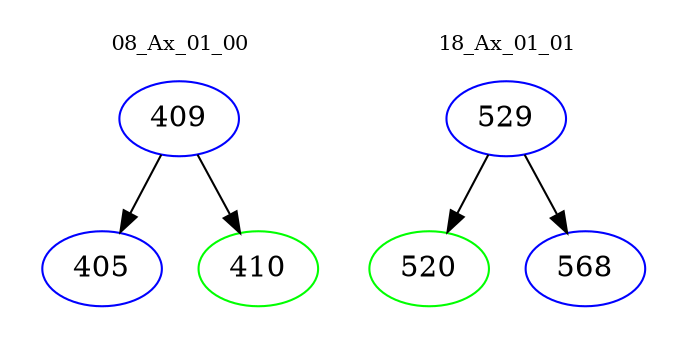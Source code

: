 digraph{
subgraph cluster_0 {
color = white
label = "08_Ax_01_00";
fontsize=10;
T0_409 [label="409", color="blue"]
T0_409 -> T0_405 [color="black"]
T0_405 [label="405", color="blue"]
T0_409 -> T0_410 [color="black"]
T0_410 [label="410", color="green"]
}
subgraph cluster_1 {
color = white
label = "18_Ax_01_01";
fontsize=10;
T1_529 [label="529", color="blue"]
T1_529 -> T1_520 [color="black"]
T1_520 [label="520", color="green"]
T1_529 -> T1_568 [color="black"]
T1_568 [label="568", color="blue"]
}
}

